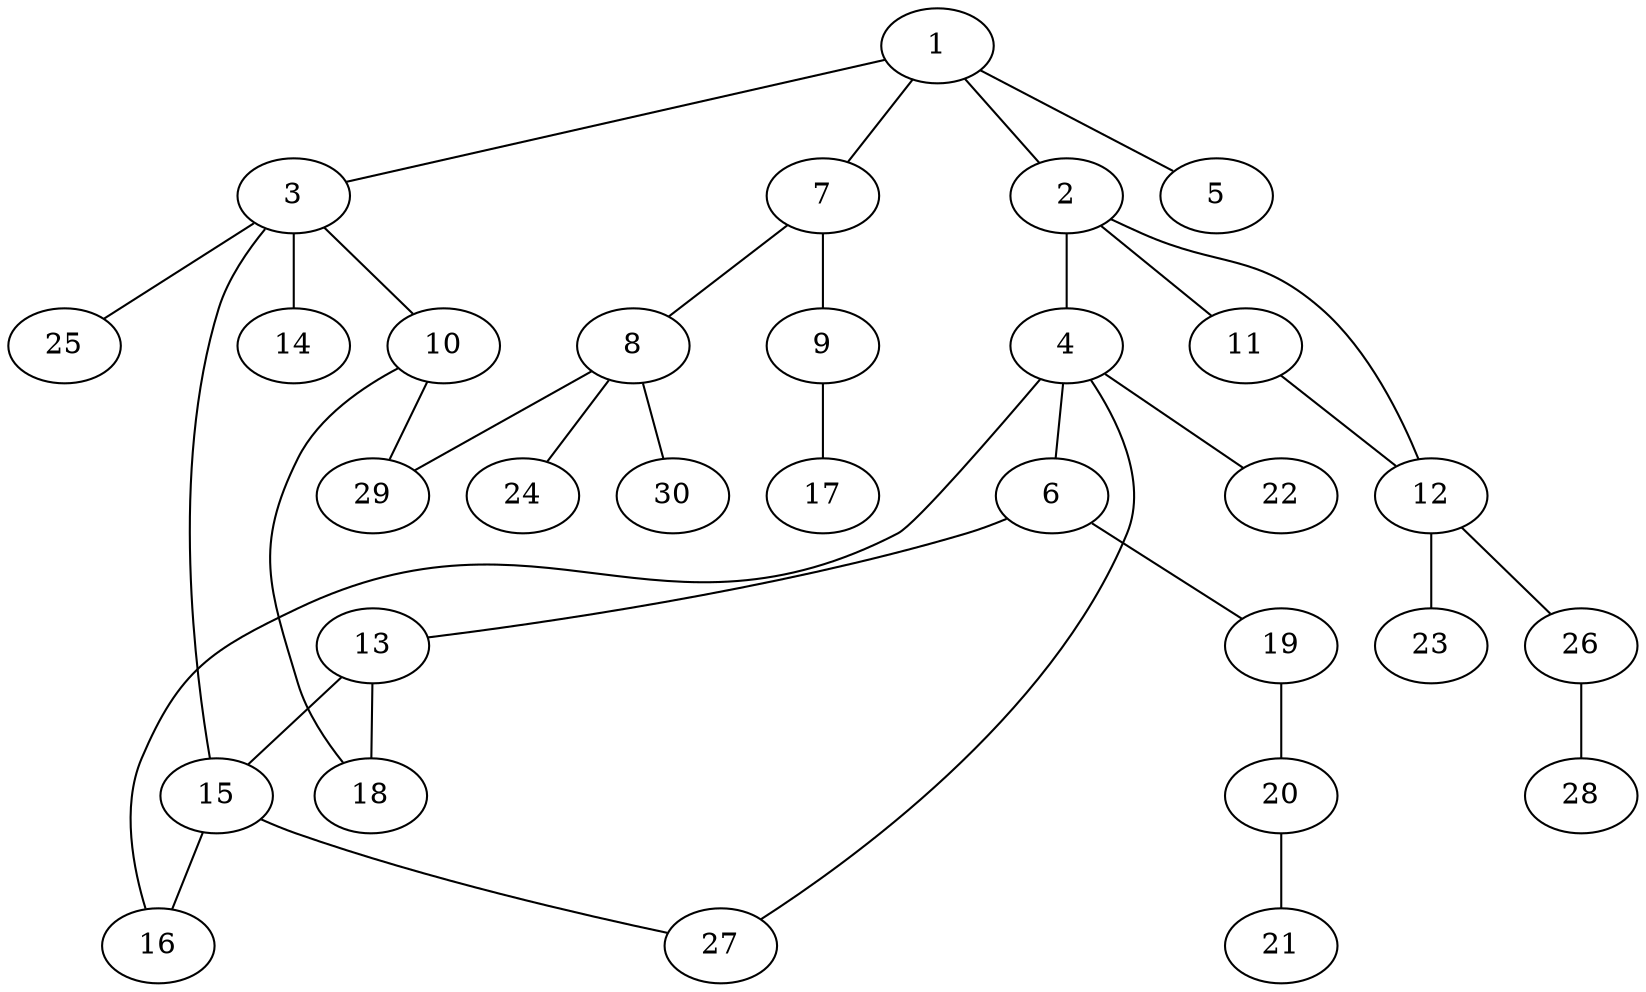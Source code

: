 graph graphname {1--2
1--3
1--5
1--7
2--4
2--11
2--12
3--10
3--14
3--15
3--25
4--6
4--16
4--22
4--27
6--13
6--19
7--8
7--9
8--24
8--29
8--30
9--17
10--18
10--29
11--12
12--23
12--26
13--15
13--18
15--16
15--27
19--20
20--21
26--28
}
